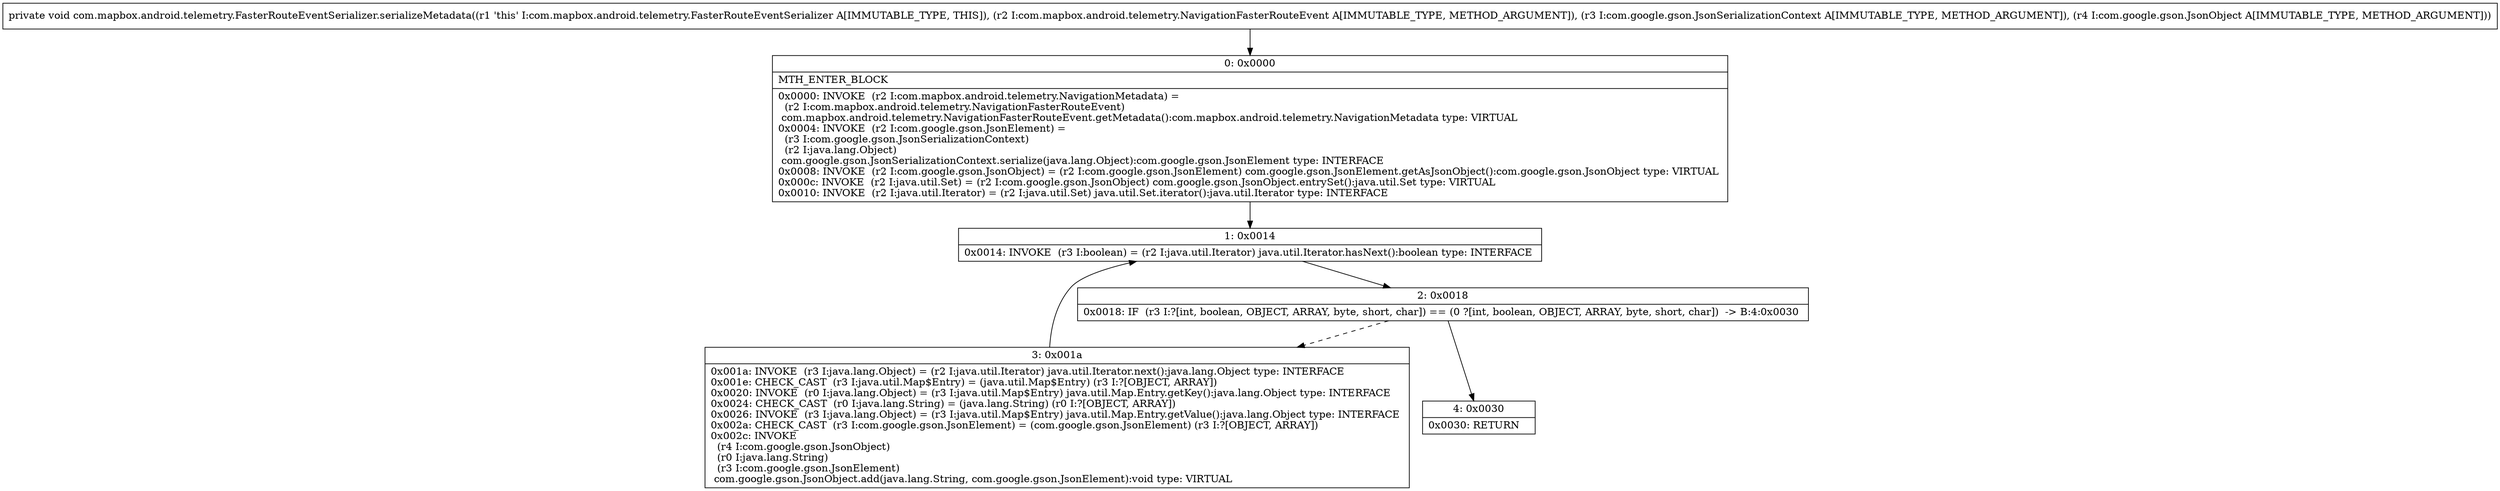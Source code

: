digraph "CFG forcom.mapbox.android.telemetry.FasterRouteEventSerializer.serializeMetadata(Lcom\/mapbox\/android\/telemetry\/NavigationFasterRouteEvent;Lcom\/google\/gson\/JsonSerializationContext;Lcom\/google\/gson\/JsonObject;)V" {
Node_0 [shape=record,label="{0\:\ 0x0000|MTH_ENTER_BLOCK\l|0x0000: INVOKE  (r2 I:com.mapbox.android.telemetry.NavigationMetadata) = \l  (r2 I:com.mapbox.android.telemetry.NavigationFasterRouteEvent)\l com.mapbox.android.telemetry.NavigationFasterRouteEvent.getMetadata():com.mapbox.android.telemetry.NavigationMetadata type: VIRTUAL \l0x0004: INVOKE  (r2 I:com.google.gson.JsonElement) = \l  (r3 I:com.google.gson.JsonSerializationContext)\l  (r2 I:java.lang.Object)\l com.google.gson.JsonSerializationContext.serialize(java.lang.Object):com.google.gson.JsonElement type: INTERFACE \l0x0008: INVOKE  (r2 I:com.google.gson.JsonObject) = (r2 I:com.google.gson.JsonElement) com.google.gson.JsonElement.getAsJsonObject():com.google.gson.JsonObject type: VIRTUAL \l0x000c: INVOKE  (r2 I:java.util.Set) = (r2 I:com.google.gson.JsonObject) com.google.gson.JsonObject.entrySet():java.util.Set type: VIRTUAL \l0x0010: INVOKE  (r2 I:java.util.Iterator) = (r2 I:java.util.Set) java.util.Set.iterator():java.util.Iterator type: INTERFACE \l}"];
Node_1 [shape=record,label="{1\:\ 0x0014|0x0014: INVOKE  (r3 I:boolean) = (r2 I:java.util.Iterator) java.util.Iterator.hasNext():boolean type: INTERFACE \l}"];
Node_2 [shape=record,label="{2\:\ 0x0018|0x0018: IF  (r3 I:?[int, boolean, OBJECT, ARRAY, byte, short, char]) == (0 ?[int, boolean, OBJECT, ARRAY, byte, short, char])  \-\> B:4:0x0030 \l}"];
Node_3 [shape=record,label="{3\:\ 0x001a|0x001a: INVOKE  (r3 I:java.lang.Object) = (r2 I:java.util.Iterator) java.util.Iterator.next():java.lang.Object type: INTERFACE \l0x001e: CHECK_CAST  (r3 I:java.util.Map$Entry) = (java.util.Map$Entry) (r3 I:?[OBJECT, ARRAY]) \l0x0020: INVOKE  (r0 I:java.lang.Object) = (r3 I:java.util.Map$Entry) java.util.Map.Entry.getKey():java.lang.Object type: INTERFACE \l0x0024: CHECK_CAST  (r0 I:java.lang.String) = (java.lang.String) (r0 I:?[OBJECT, ARRAY]) \l0x0026: INVOKE  (r3 I:java.lang.Object) = (r3 I:java.util.Map$Entry) java.util.Map.Entry.getValue():java.lang.Object type: INTERFACE \l0x002a: CHECK_CAST  (r3 I:com.google.gson.JsonElement) = (com.google.gson.JsonElement) (r3 I:?[OBJECT, ARRAY]) \l0x002c: INVOKE  \l  (r4 I:com.google.gson.JsonObject)\l  (r0 I:java.lang.String)\l  (r3 I:com.google.gson.JsonElement)\l com.google.gson.JsonObject.add(java.lang.String, com.google.gson.JsonElement):void type: VIRTUAL \l}"];
Node_4 [shape=record,label="{4\:\ 0x0030|0x0030: RETURN   \l}"];
MethodNode[shape=record,label="{private void com.mapbox.android.telemetry.FasterRouteEventSerializer.serializeMetadata((r1 'this' I:com.mapbox.android.telemetry.FasterRouteEventSerializer A[IMMUTABLE_TYPE, THIS]), (r2 I:com.mapbox.android.telemetry.NavigationFasterRouteEvent A[IMMUTABLE_TYPE, METHOD_ARGUMENT]), (r3 I:com.google.gson.JsonSerializationContext A[IMMUTABLE_TYPE, METHOD_ARGUMENT]), (r4 I:com.google.gson.JsonObject A[IMMUTABLE_TYPE, METHOD_ARGUMENT])) }"];
MethodNode -> Node_0;
Node_0 -> Node_1;
Node_1 -> Node_2;
Node_2 -> Node_3[style=dashed];
Node_2 -> Node_4;
Node_3 -> Node_1;
}

